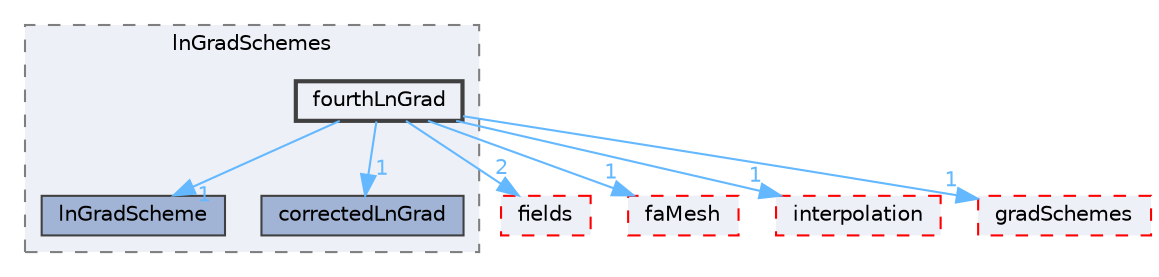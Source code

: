 digraph "src/finiteArea/finiteArea/lnGradSchemes/fourthLnGrad"
{
 // LATEX_PDF_SIZE
  bgcolor="transparent";
  edge [fontname=Helvetica,fontsize=10,labelfontname=Helvetica,labelfontsize=10];
  node [fontname=Helvetica,fontsize=10,shape=box,height=0.2,width=0.4];
  compound=true
  subgraph clusterdir_1f99fc86de3cb8326507b722cf78c6d9 {
    graph [ bgcolor="#edf0f7", pencolor="grey50", label="lnGradSchemes", fontname=Helvetica,fontsize=10 style="filled,dashed", URL="dir_1f99fc86de3cb8326507b722cf78c6d9.html",tooltip=""]
  dir_befc71e0ff5758eb28aa54bc502e2aa0 [label="lnGradScheme", fillcolor="#a2b4d6", color="grey25", style="filled", URL="dir_befc71e0ff5758eb28aa54bc502e2aa0.html",tooltip=""];
  dir_eaadbb19231315cda8504a9c98538f4a [label="correctedLnGrad", fillcolor="#a2b4d6", color="grey25", style="filled", URL="dir_eaadbb19231315cda8504a9c98538f4a.html",tooltip=""];
  dir_3899201acc88dab1daad06bce2c8a587 [label="fourthLnGrad", fillcolor="#edf0f7", color="grey25", style="filled,bold", URL="dir_3899201acc88dab1daad06bce2c8a587.html",tooltip=""];
  }
  dir_82c77a639fb8894523e0866635d617d1 [label="fields", fillcolor="#edf0f7", color="red", style="filled,dashed", URL="dir_82c77a639fb8894523e0866635d617d1.html",tooltip=""];
  dir_f14612db68a06d13a87d37d60dc895d5 [label="faMesh", fillcolor="#edf0f7", color="red", style="filled,dashed", URL="dir_f14612db68a06d13a87d37d60dc895d5.html",tooltip=""];
  dir_880b478b7287aa29b2969cd4b71f61be [label="interpolation", fillcolor="#edf0f7", color="red", style="filled,dashed", URL="dir_880b478b7287aa29b2969cd4b71f61be.html",tooltip=""];
  dir_cc5a8798c3fe9c94eaaef0cef369eaad [label="gradSchemes", fillcolor="#edf0f7", color="red", style="filled,dashed", URL="dir_cc5a8798c3fe9c94eaaef0cef369eaad.html",tooltip=""];
  dir_3899201acc88dab1daad06bce2c8a587->dir_82c77a639fb8894523e0866635d617d1 [headlabel="2", labeldistance=1.5 headhref="dir_001485_001330.html" href="dir_001485_001330.html" color="steelblue1" fontcolor="steelblue1"];
  dir_3899201acc88dab1daad06bce2c8a587->dir_880b478b7287aa29b2969cd4b71f61be [headlabel="1", labeldistance=1.5 headhref="dir_001485_001922.html" href="dir_001485_001922.html" color="steelblue1" fontcolor="steelblue1"];
  dir_3899201acc88dab1daad06bce2c8a587->dir_befc71e0ff5758eb28aa54bc502e2aa0 [headlabel="1", labeldistance=1.5 headhref="dir_001485_002247.html" href="dir_001485_002247.html" color="steelblue1" fontcolor="steelblue1"];
  dir_3899201acc88dab1daad06bce2c8a587->dir_cc5a8798c3fe9c94eaaef0cef369eaad [headlabel="1", labeldistance=1.5 headhref="dir_001485_001671.html" href="dir_001485_001671.html" color="steelblue1" fontcolor="steelblue1"];
  dir_3899201acc88dab1daad06bce2c8a587->dir_eaadbb19231315cda8504a9c98538f4a [headlabel="1", labeldistance=1.5 headhref="dir_001485_000689.html" href="dir_001485_000689.html" color="steelblue1" fontcolor="steelblue1"];
  dir_3899201acc88dab1daad06bce2c8a587->dir_f14612db68a06d13a87d37d60dc895d5 [headlabel="1", labeldistance=1.5 headhref="dir_001485_001295.html" href="dir_001485_001295.html" color="steelblue1" fontcolor="steelblue1"];
}
